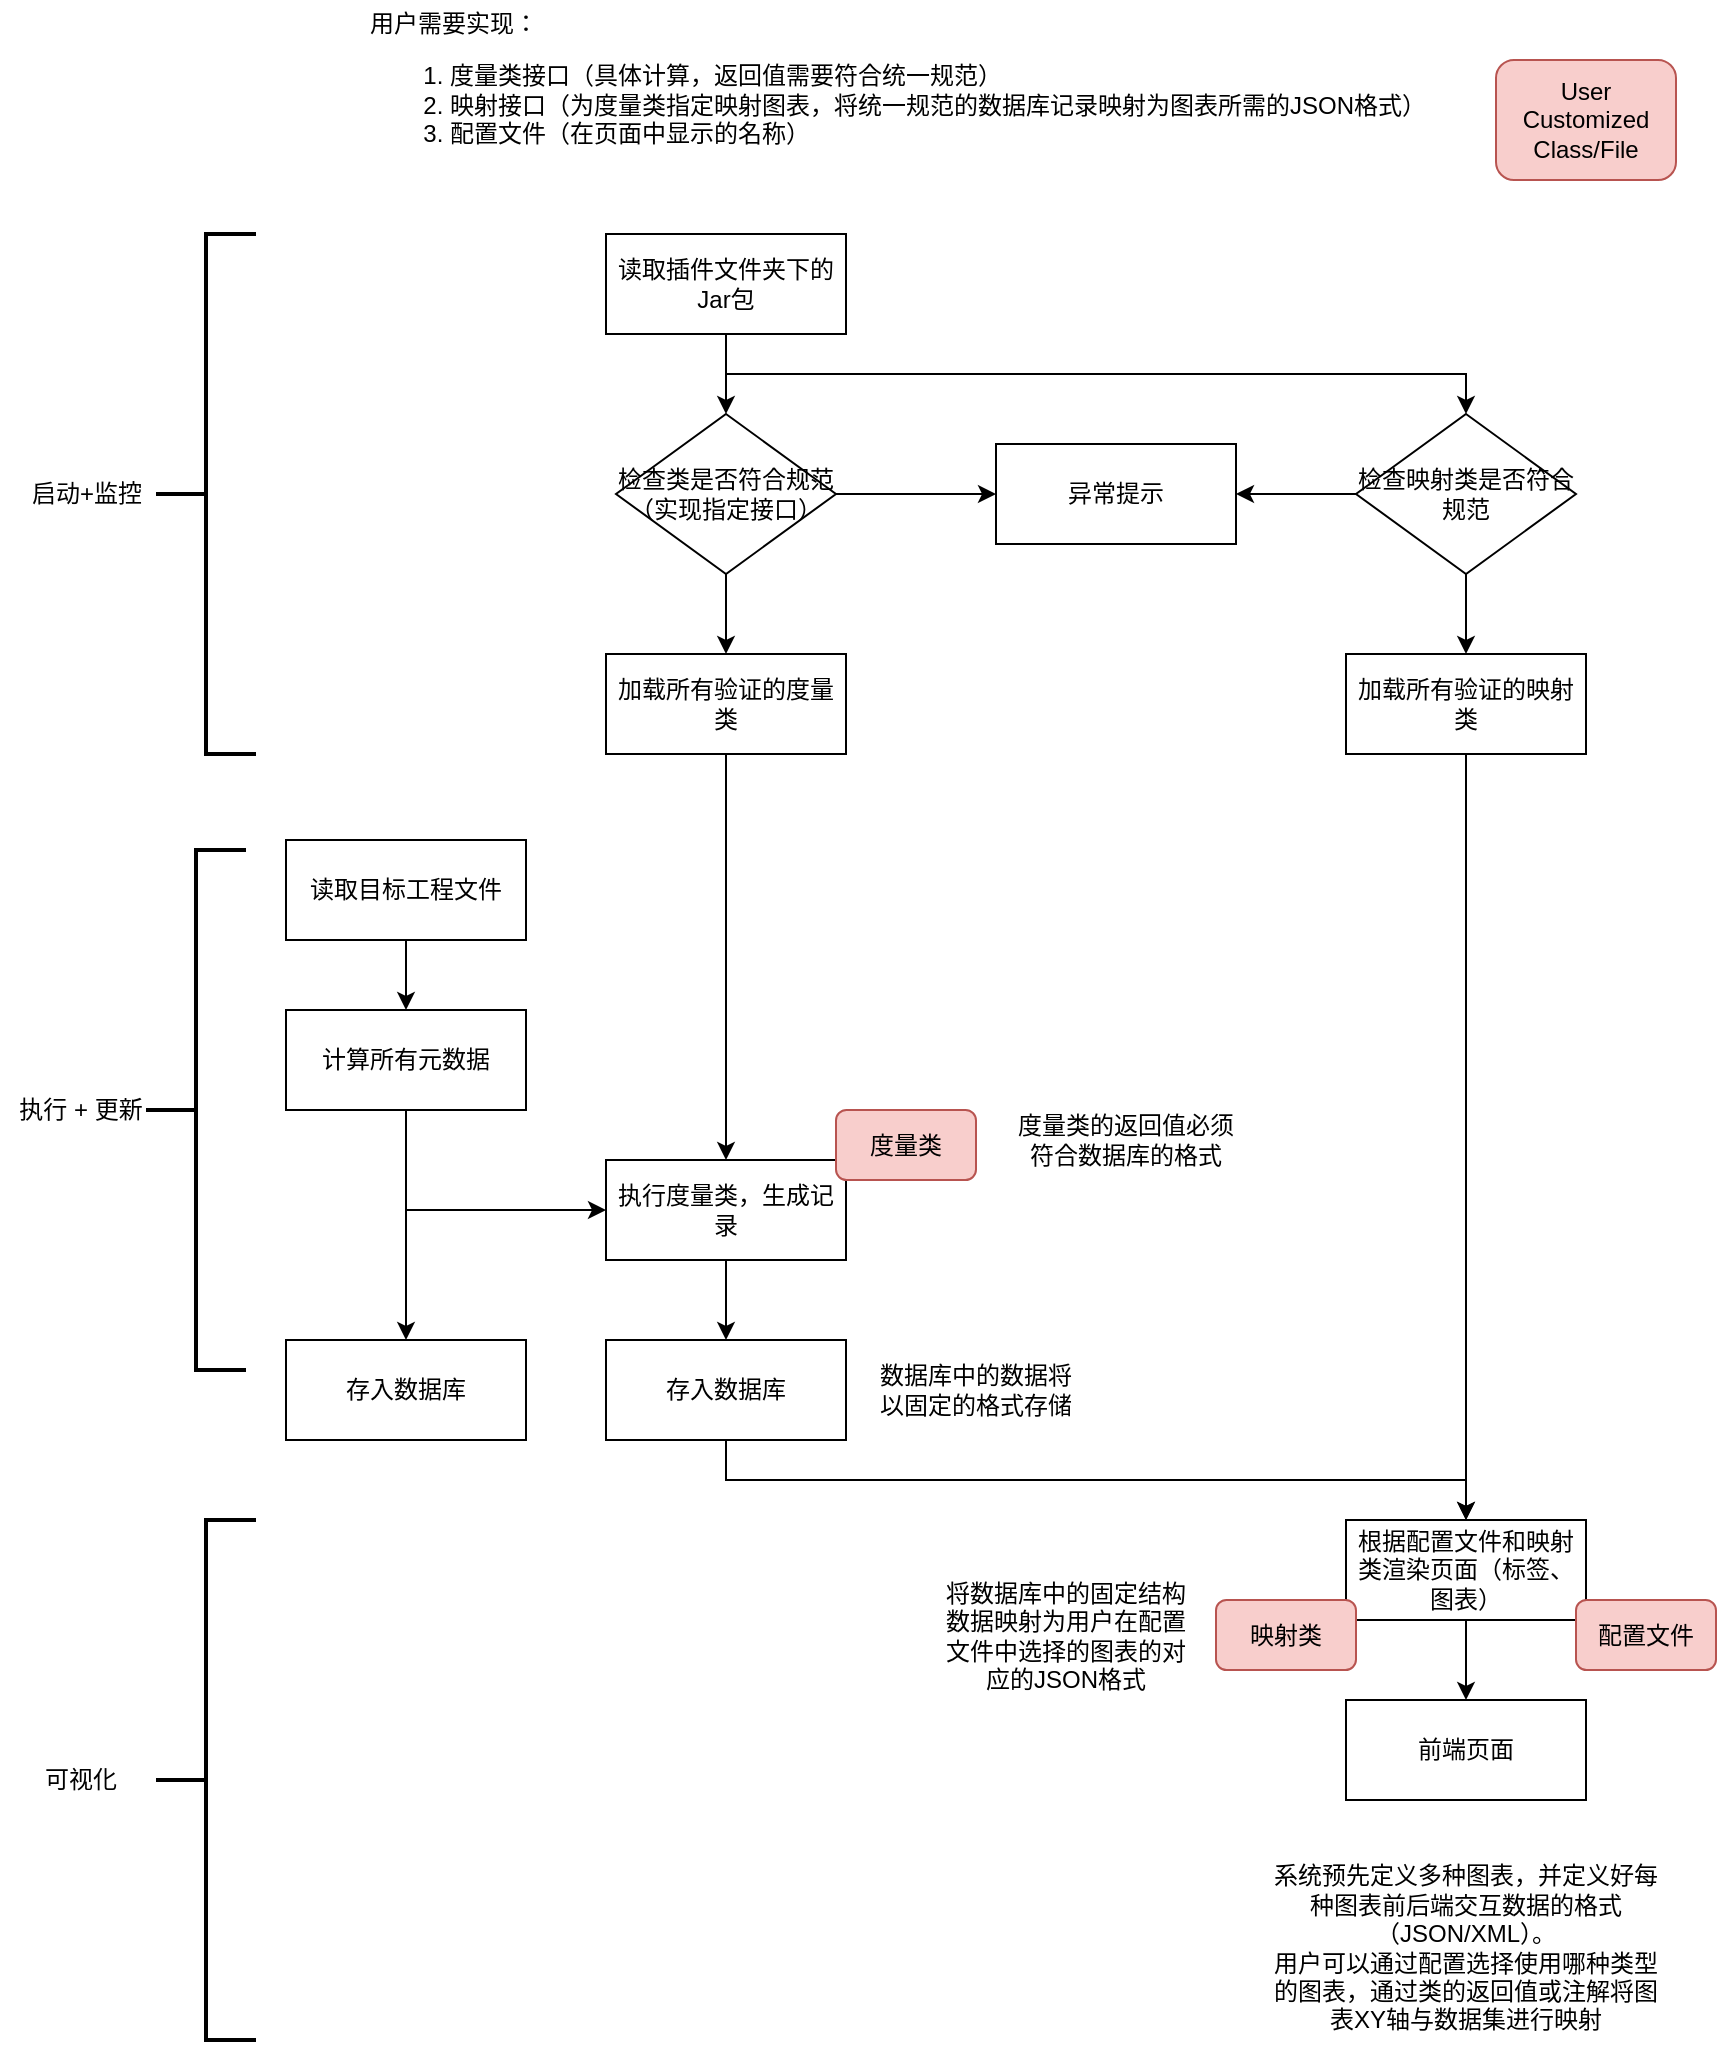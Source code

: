 <mxfile version="13.0.5" type="github">
  <diagram id="C5RBs43oDa-KdzZeNtuy" name="Page-1">
    <mxGraphModel dx="946" dy="555" grid="1" gridSize="10" guides="1" tooltips="1" connect="1" arrows="1" fold="1" page="1" pageScale="1" pageWidth="827" pageHeight="1169" math="0" shadow="0">
      <root>
        <mxCell id="WIyWlLk6GJQsqaUBKTNV-0" />
        <mxCell id="WIyWlLk6GJQsqaUBKTNV-1" parent="WIyWlLk6GJQsqaUBKTNV-0" />
        <mxCell id="p0ZGkz9qROo5S57fvmde-43" style="edgeStyle=orthogonalEdgeStyle;rounded=0;orthogonalLoop=1;jettySize=auto;html=1;exitX=0.5;exitY=1;exitDx=0;exitDy=0;entryX=0.5;entryY=0;entryDx=0;entryDy=0;" parent="WIyWlLk6GJQsqaUBKTNV-1" source="p0ZGkz9qROo5S57fvmde-0" target="p0ZGkz9qROo5S57fvmde-8" edge="1">
          <mxGeometry relative="1" as="geometry" />
        </mxCell>
        <mxCell id="p0ZGkz9qROo5S57fvmde-64" style="edgeStyle=orthogonalEdgeStyle;rounded=0;orthogonalLoop=1;jettySize=auto;html=1;exitX=0.5;exitY=1;exitDx=0;exitDy=0;" parent="WIyWlLk6GJQsqaUBKTNV-1" source="p0ZGkz9qROo5S57fvmde-0" target="p0ZGkz9qROo5S57fvmde-63" edge="1">
          <mxGeometry relative="1" as="geometry" />
        </mxCell>
        <mxCell id="p0ZGkz9qROo5S57fvmde-0" value="读取插件文件夹下的Jar包" style="rounded=0;whiteSpace=wrap;html=1;" parent="WIyWlLk6GJQsqaUBKTNV-1" vertex="1">
          <mxGeometry x="305" y="147" width="120" height="50" as="geometry" />
        </mxCell>
        <mxCell id="p0ZGkz9qROo5S57fvmde-44" style="edgeStyle=orthogonalEdgeStyle;rounded=0;orthogonalLoop=1;jettySize=auto;html=1;exitX=0.5;exitY=1;exitDx=0;exitDy=0;entryX=0.5;entryY=0;entryDx=0;entryDy=0;" parent="WIyWlLk6GJQsqaUBKTNV-1" source="p0ZGkz9qROo5S57fvmde-8" target="p0ZGkz9qROo5S57fvmde-14" edge="1">
          <mxGeometry relative="1" as="geometry" />
        </mxCell>
        <mxCell id="p0ZGkz9qROo5S57fvmde-45" style="edgeStyle=orthogonalEdgeStyle;rounded=0;orthogonalLoop=1;jettySize=auto;html=1;exitX=1;exitY=0.5;exitDx=0;exitDy=0;" parent="WIyWlLk6GJQsqaUBKTNV-1" source="p0ZGkz9qROo5S57fvmde-8" target="p0ZGkz9qROo5S57fvmde-11" edge="1">
          <mxGeometry relative="1" as="geometry" />
        </mxCell>
        <mxCell id="p0ZGkz9qROo5S57fvmde-8" value="检查类是否符合规范（实现指定接口）" style="rhombus;whiteSpace=wrap;html=1;" parent="WIyWlLk6GJQsqaUBKTNV-1" vertex="1">
          <mxGeometry x="310" y="237" width="110" height="80" as="geometry" />
        </mxCell>
        <mxCell id="p0ZGkz9qROo5S57fvmde-11" value="异常提示" style="rounded=0;whiteSpace=wrap;html=1;" parent="WIyWlLk6GJQsqaUBKTNV-1" vertex="1">
          <mxGeometry x="500" y="252" width="120" height="50" as="geometry" />
        </mxCell>
        <mxCell id="p0ZGkz9qROo5S57fvmde-49" style="edgeStyle=orthogonalEdgeStyle;rounded=0;orthogonalLoop=1;jettySize=auto;html=1;exitX=0.5;exitY=1;exitDx=0;exitDy=0;entryX=0.5;entryY=0;entryDx=0;entryDy=0;" parent="WIyWlLk6GJQsqaUBKTNV-1" source="p0ZGkz9qROo5S57fvmde-13" target="p0ZGkz9qROo5S57fvmde-15" edge="1">
          <mxGeometry relative="1" as="geometry" />
        </mxCell>
        <mxCell id="p0ZGkz9qROo5S57fvmde-13" value="读取目标工程文件" style="rounded=0;whiteSpace=wrap;html=1;" parent="WIyWlLk6GJQsqaUBKTNV-1" vertex="1">
          <mxGeometry x="145" y="450" width="120" height="50" as="geometry" />
        </mxCell>
        <mxCell id="p0ZGkz9qROo5S57fvmde-48" style="edgeStyle=orthogonalEdgeStyle;rounded=0;orthogonalLoop=1;jettySize=auto;html=1;exitX=0.5;exitY=1;exitDx=0;exitDy=0;entryX=0.5;entryY=0;entryDx=0;entryDy=0;" parent="WIyWlLk6GJQsqaUBKTNV-1" source="p0ZGkz9qROo5S57fvmde-14" target="p0ZGkz9qROo5S57fvmde-16" edge="1">
          <mxGeometry relative="1" as="geometry" />
        </mxCell>
        <mxCell id="p0ZGkz9qROo5S57fvmde-14" value="加载所有验证的度量类" style="rounded=0;whiteSpace=wrap;html=1;" parent="WIyWlLk6GJQsqaUBKTNV-1" vertex="1">
          <mxGeometry x="305" y="357" width="120" height="50" as="geometry" />
        </mxCell>
        <mxCell id="p0ZGkz9qROo5S57fvmde-50" style="edgeStyle=orthogonalEdgeStyle;rounded=0;orthogonalLoop=1;jettySize=auto;html=1;exitX=0.5;exitY=1;exitDx=0;exitDy=0;" parent="WIyWlLk6GJQsqaUBKTNV-1" source="p0ZGkz9qROo5S57fvmde-15" target="p0ZGkz9qROo5S57fvmde-19" edge="1">
          <mxGeometry relative="1" as="geometry" />
        </mxCell>
        <mxCell id="p0ZGkz9qROo5S57fvmde-54" style="edgeStyle=orthogonalEdgeStyle;rounded=0;orthogonalLoop=1;jettySize=auto;html=1;exitX=0.5;exitY=1;exitDx=0;exitDy=0;entryX=0;entryY=0.5;entryDx=0;entryDy=0;" parent="WIyWlLk6GJQsqaUBKTNV-1" source="p0ZGkz9qROo5S57fvmde-15" target="p0ZGkz9qROo5S57fvmde-16" edge="1">
          <mxGeometry relative="1" as="geometry" />
        </mxCell>
        <mxCell id="p0ZGkz9qROo5S57fvmde-15" value="计算所有元数据" style="rounded=0;whiteSpace=wrap;html=1;" parent="WIyWlLk6GJQsqaUBKTNV-1" vertex="1">
          <mxGeometry x="145" y="535" width="120" height="50" as="geometry" />
        </mxCell>
        <mxCell id="p0ZGkz9qROo5S57fvmde-52" style="edgeStyle=orthogonalEdgeStyle;rounded=0;orthogonalLoop=1;jettySize=auto;html=1;exitX=0.5;exitY=1;exitDx=0;exitDy=0;entryX=0.5;entryY=0;entryDx=0;entryDy=0;" parent="WIyWlLk6GJQsqaUBKTNV-1" source="p0ZGkz9qROo5S57fvmde-16" target="p0ZGkz9qROo5S57fvmde-17" edge="1">
          <mxGeometry relative="1" as="geometry" />
        </mxCell>
        <mxCell id="p0ZGkz9qROo5S57fvmde-16" value="执行度量类，生成记录" style="rounded=0;whiteSpace=wrap;html=1;" parent="WIyWlLk6GJQsqaUBKTNV-1" vertex="1">
          <mxGeometry x="305" y="610" width="120" height="50" as="geometry" />
        </mxCell>
        <mxCell id="p0ZGkz9qROo5S57fvmde-76" style="edgeStyle=orthogonalEdgeStyle;rounded=0;orthogonalLoop=1;jettySize=auto;html=1;exitX=0.5;exitY=1;exitDx=0;exitDy=0;entryX=0.5;entryY=0;entryDx=0;entryDy=0;" parent="WIyWlLk6GJQsqaUBKTNV-1" source="p0ZGkz9qROo5S57fvmde-17" target="p0ZGkz9qROo5S57fvmde-71" edge="1">
          <mxGeometry relative="1" as="geometry">
            <mxPoint x="735" y="800" as="targetPoint" />
          </mxGeometry>
        </mxCell>
        <mxCell id="p0ZGkz9qROo5S57fvmde-17" value="存入数据库" style="rounded=0;whiteSpace=wrap;html=1;" parent="WIyWlLk6GJQsqaUBKTNV-1" vertex="1">
          <mxGeometry x="305" y="700" width="120" height="50" as="geometry" />
        </mxCell>
        <mxCell id="p0ZGkz9qROo5S57fvmde-19" value="存入数据库" style="rounded=0;whiteSpace=wrap;html=1;" parent="WIyWlLk6GJQsqaUBKTNV-1" vertex="1">
          <mxGeometry x="145" y="700" width="120" height="50" as="geometry" />
        </mxCell>
        <mxCell id="p0ZGkz9qROo5S57fvmde-20" value="" style="strokeWidth=2;html=1;shape=mxgraph.flowchart.annotation_2;align=left;labelPosition=right;pointerEvents=1;" parent="WIyWlLk6GJQsqaUBKTNV-1" vertex="1">
          <mxGeometry x="80" y="147" width="50" height="260" as="geometry" />
        </mxCell>
        <mxCell id="p0ZGkz9qROo5S57fvmde-21" value="启动+监控" style="text;html=1;align=center;verticalAlign=middle;resizable=0;points=[];autosize=1;" parent="WIyWlLk6GJQsqaUBKTNV-1" vertex="1">
          <mxGeometry x="10" y="267" width="70" height="20" as="geometry" />
        </mxCell>
        <mxCell id="p0ZGkz9qROo5S57fvmde-23" value="" style="strokeWidth=2;html=1;shape=mxgraph.flowchart.annotation_2;align=left;labelPosition=right;pointerEvents=1;" parent="WIyWlLk6GJQsqaUBKTNV-1" vertex="1">
          <mxGeometry x="75" y="455" width="50" height="260" as="geometry" />
        </mxCell>
        <mxCell id="p0ZGkz9qROo5S57fvmde-24" value="执行 + 更新" style="text;html=1;align=center;verticalAlign=middle;resizable=0;points=[];autosize=1;" parent="WIyWlLk6GJQsqaUBKTNV-1" vertex="1">
          <mxGeometry x="2" y="575" width="80" height="20" as="geometry" />
        </mxCell>
        <mxCell id="p0ZGkz9qROo5S57fvmde-74" style="edgeStyle=orthogonalEdgeStyle;rounded=0;orthogonalLoop=1;jettySize=auto;html=1;exitX=0.5;exitY=1;exitDx=0;exitDy=0;" parent="WIyWlLk6GJQsqaUBKTNV-1" source="p0ZGkz9qROo5S57fvmde-63" target="p0ZGkz9qROo5S57fvmde-65" edge="1">
          <mxGeometry relative="1" as="geometry" />
        </mxCell>
        <mxCell id="p0ZGkz9qROo5S57fvmde-75" style="edgeStyle=orthogonalEdgeStyle;rounded=0;orthogonalLoop=1;jettySize=auto;html=1;exitX=0;exitY=0.5;exitDx=0;exitDy=0;" parent="WIyWlLk6GJQsqaUBKTNV-1" source="p0ZGkz9qROo5S57fvmde-63" target="p0ZGkz9qROo5S57fvmde-11" edge="1">
          <mxGeometry relative="1" as="geometry" />
        </mxCell>
        <mxCell id="p0ZGkz9qROo5S57fvmde-63" value="检查映射类是否符合规范" style="rhombus;whiteSpace=wrap;html=1;" parent="WIyWlLk6GJQsqaUBKTNV-1" vertex="1">
          <mxGeometry x="680" y="237" width="110" height="80" as="geometry" />
        </mxCell>
        <mxCell id="p0ZGkz9qROo5S57fvmde-73" style="edgeStyle=orthogonalEdgeStyle;rounded=0;orthogonalLoop=1;jettySize=auto;html=1;exitX=0.5;exitY=1;exitDx=0;exitDy=0;entryX=0.5;entryY=0;entryDx=0;entryDy=0;" parent="WIyWlLk6GJQsqaUBKTNV-1" source="p0ZGkz9qROo5S57fvmde-65" target="p0ZGkz9qROo5S57fvmde-71" edge="1">
          <mxGeometry relative="1" as="geometry">
            <mxPoint x="735" y="800" as="targetPoint" />
          </mxGeometry>
        </mxCell>
        <mxCell id="p0ZGkz9qROo5S57fvmde-65" value="加载所有验证的映射类" style="rounded=0;whiteSpace=wrap;html=1;" parent="WIyWlLk6GJQsqaUBKTNV-1" vertex="1">
          <mxGeometry x="675" y="357" width="120" height="50" as="geometry" />
        </mxCell>
        <mxCell id="p0ZGkz9qROo5S57fvmde-66" value="" style="strokeWidth=2;html=1;shape=mxgraph.flowchart.annotation_2;align=left;labelPosition=right;pointerEvents=1;" parent="WIyWlLk6GJQsqaUBKTNV-1" vertex="1">
          <mxGeometry x="80" y="790" width="50" height="260" as="geometry" />
        </mxCell>
        <mxCell id="p0ZGkz9qROo5S57fvmde-69" value="可视化" style="text;html=1;align=center;verticalAlign=middle;resizable=0;points=[];autosize=1;" parent="WIyWlLk6GJQsqaUBKTNV-1" vertex="1">
          <mxGeometry x="17" y="910" width="50" height="20" as="geometry" />
        </mxCell>
        <mxCell id="p0ZGkz9qROo5S57fvmde-82" style="edgeStyle=orthogonalEdgeStyle;rounded=0;orthogonalLoop=1;jettySize=auto;html=1;exitX=0.5;exitY=1;exitDx=0;exitDy=0;entryX=0.5;entryY=0;entryDx=0;entryDy=0;" parent="WIyWlLk6GJQsqaUBKTNV-1" source="p0ZGkz9qROo5S57fvmde-71" target="p0ZGkz9qROo5S57fvmde-81" edge="1">
          <mxGeometry relative="1" as="geometry" />
        </mxCell>
        <mxCell id="p0ZGkz9qROo5S57fvmde-71" value="根据配置文件和映射类渲染页面（标签、图表）" style="rounded=0;whiteSpace=wrap;html=1;" parent="WIyWlLk6GJQsqaUBKTNV-1" vertex="1">
          <mxGeometry x="675" y="790" width="120" height="50" as="geometry" />
        </mxCell>
        <mxCell id="p0ZGkz9qROo5S57fvmde-81" value="前端页面" style="rounded=0;whiteSpace=wrap;html=1;" parent="WIyWlLk6GJQsqaUBKTNV-1" vertex="1">
          <mxGeometry x="675" y="880" width="120" height="50" as="geometry" />
        </mxCell>
        <mxCell id="p0ZGkz9qROo5S57fvmde-83" value="系统预先定义多种图表，并定义好每种图表前后端交互数据的格式（JSON/XML）。&lt;br&gt;用户可以通过配置选择使用哪种类型的图表，通过类的返回值或注解将图表XY轴与数据集进行映射" style="text;html=1;strokeColor=none;fillColor=none;align=center;verticalAlign=middle;whiteSpace=wrap;rounded=0;" parent="WIyWlLk6GJQsqaUBKTNV-1" vertex="1">
          <mxGeometry x="635" y="950" width="200" height="108" as="geometry" />
        </mxCell>
        <mxCell id="p0ZGkz9qROo5S57fvmde-84" value="数据库中的数据将以固定的格式存储" style="text;html=1;strokeColor=none;fillColor=none;align=center;verticalAlign=middle;whiteSpace=wrap;rounded=0;" parent="WIyWlLk6GJQsqaUBKTNV-1" vertex="1">
          <mxGeometry x="440" y="700" width="100" height="50" as="geometry" />
        </mxCell>
        <mxCell id="p0ZGkz9qROo5S57fvmde-85" value="度量类的返回值必须符合数据库的格式" style="text;html=1;strokeColor=none;fillColor=none;align=center;verticalAlign=middle;whiteSpace=wrap;rounded=0;" parent="WIyWlLk6GJQsqaUBKTNV-1" vertex="1">
          <mxGeometry x="510" y="575" width="110" height="50" as="geometry" />
        </mxCell>
        <mxCell id="p0ZGkz9qROo5S57fvmde-86" value="将数据库中的固定结构数据映射为用户在配置文件中选择的图表的对应的JSON格式" style="text;html=1;strokeColor=none;fillColor=none;align=center;verticalAlign=middle;whiteSpace=wrap;rounded=0;" parent="WIyWlLk6GJQsqaUBKTNV-1" vertex="1">
          <mxGeometry x="470" y="807.5" width="130" height="80" as="geometry" />
        </mxCell>
        <mxCell id="p0ZGkz9qROo5S57fvmde-90" value="用户需要实现：&lt;br&gt;&lt;ol&gt;&lt;li&gt;度量类接口（具体计算，返回值需要符合统一规范）&lt;/li&gt;&lt;li&gt;映射接口（为度量类指定映射图表，将统一规范的数据库记录映射为图表所需的JSON格式）&lt;/li&gt;&lt;li&gt;配置文件（在页面中显示的名称）&lt;/li&gt;&lt;/ol&gt;" style="text;html=1;align=left;verticalAlign=middle;resizable=0;points=[];autosize=1;" parent="WIyWlLk6GJQsqaUBKTNV-1" vertex="1">
          <mxGeometry x="185" y="30" width="540" height="90" as="geometry" />
        </mxCell>
        <mxCell id="p0ZGkz9qROo5S57fvmde-96" value="映射类" style="rounded=1;whiteSpace=wrap;html=1;fillColor=#f8cecc;strokeColor=#b85450;" parent="WIyWlLk6GJQsqaUBKTNV-1" vertex="1">
          <mxGeometry x="610" y="830" width="70" height="35" as="geometry" />
        </mxCell>
        <mxCell id="p0ZGkz9qROo5S57fvmde-97" value="度量类" style="rounded=1;whiteSpace=wrap;html=1;fillColor=#f8cecc;strokeColor=#b85450;" parent="WIyWlLk6GJQsqaUBKTNV-1" vertex="1">
          <mxGeometry x="420" y="585" width="70" height="35" as="geometry" />
        </mxCell>
        <mxCell id="p0ZGkz9qROo5S57fvmde-98" value="配置文件" style="rounded=1;whiteSpace=wrap;html=1;fillColor=#f8cecc;strokeColor=#b85450;" parent="WIyWlLk6GJQsqaUBKTNV-1" vertex="1">
          <mxGeometry x="790" y="830" width="70" height="35" as="geometry" />
        </mxCell>
        <mxCell id="z45BOfysXEzU80utVzn_-0" value="User Customized Class/File" style="rounded=1;whiteSpace=wrap;html=1;fillColor=#f8cecc;strokeColor=#b85450;" vertex="1" parent="WIyWlLk6GJQsqaUBKTNV-1">
          <mxGeometry x="750" y="60" width="90" height="60" as="geometry" />
        </mxCell>
      </root>
    </mxGraphModel>
  </diagram>
</mxfile>
